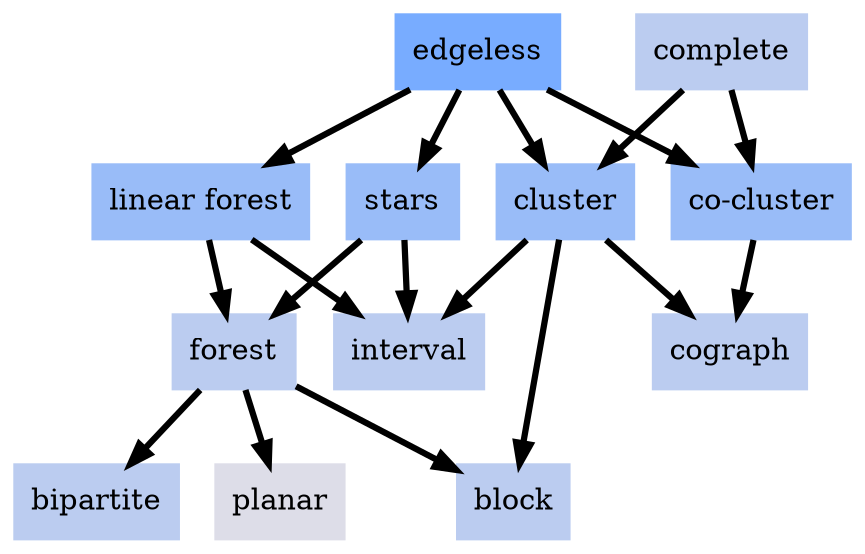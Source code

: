digraph local_LsiBbX {
	node [color=lightblue2 style=filled]
	margin=0.04 size="6,6"
	"n_WAU7vf" [label="cluster" URL="/parameters/html/WAU7vf" color="#99bcf8" shape=box]
	"n_QrxQsH" [label="block" URL="/parameters/html/QrxQsH" color="#bbccf0" shape=box]
	"n_LsiBbX" [label="edgeless" URL="/parameters/html/LsiBbX" color="#78acff" shape=box]
	"n_7HR4uV" [label="co-cluster" URL="/parameters/html/7HR4uV" color="#99bcf8" shape=box]
	"n_JngPPm" [label="forest" URL="/parameters/html/JngPPm" color="#bbccf0" shape=box]
	"n_skQuFN" [label="linear forest" URL="/parameters/html/skQuFN" color="#99bcf8" shape=box]
	"n_p5skoj" [label="interval" URL="/parameters/html/p5skoj" color="#bbccf0" shape=box]
	"n_EhdXNA" [label="complete" URL="/parameters/html/EhdXNA" color="#bbccf0" shape=box]
	"n_10JR3F" [label="stars" URL="/parameters/html/10JR3F" color="#99bcf8" shape=box]
	"n_cLHJkW" [label="bipartite" URL="/parameters/html/cLHJkW" color="#bbccf0" shape=box]
	"n_9Qd0Mx" [label="cograph" URL="/parameters/html/9Qd0Mx" color="#bbccf0" shape=box]
	"n_loZ5LD" [label="planar" URL="/parameters/html/loZ5LD" color="#dddde8" shape=box]
	"n_LsiBbX" -> "n_skQuFN" [label="" decorate=true lblstyle="above, sloped" weight="100" penwidth="3.0"]
	"n_10JR3F" -> "n_p5skoj" [label="" decorate=true lblstyle="above, sloped" weight="100" penwidth="3.0"]
	"n_EhdXNA" -> "n_WAU7vf" [label="" decorate=true lblstyle="above, sloped" weight="100" penwidth="3.0"]
	"n_skQuFN" -> "n_p5skoj" [label="" decorate=true lblstyle="above, sloped" weight="100" penwidth="3.0"]
	"n_LsiBbX" -> "n_WAU7vf" [label="" decorate=true lblstyle="above, sloped" weight="100" penwidth="3.0"]
	"n_JngPPm" -> "n_cLHJkW" [label="" decorate=true lblstyle="above, sloped" weight="100" penwidth="3.0"]
	"n_WAU7vf" -> "n_9Qd0Mx" [label="" decorate=true lblstyle="above, sloped" weight="100" penwidth="3.0"]
	"n_WAU7vf" -> "n_QrxQsH" [label="" decorate=true lblstyle="above, sloped" weight="100" penwidth="3.0"]
	"n_JngPPm" -> "n_QrxQsH" [label="" decorate=true lblstyle="above, sloped" weight="100" penwidth="3.0"]
	"n_10JR3F" -> "n_JngPPm" [label="" decorate=true lblstyle="above, sloped" weight="100" penwidth="3.0"]
	"n_JngPPm" -> "n_loZ5LD" [label="" decorate=true lblstyle="above, sloped" weight="100" penwidth="3.0"]
	"n_EhdXNA" -> "n_7HR4uV" [label="" decorate=true lblstyle="above, sloped" weight="100" penwidth="3.0"]
	"n_LsiBbX" -> "n_10JR3F" [label="" decorate=true lblstyle="above, sloped" weight="100" penwidth="3.0"]
	"n_7HR4uV" -> "n_9Qd0Mx" [label="" decorate=true lblstyle="above, sloped" weight="100" penwidth="3.0"]
	"n_LsiBbX" -> "n_7HR4uV" [label="" decorate=true lblstyle="above, sloped" weight="100" penwidth="3.0"]
	"n_skQuFN" -> "n_JngPPm" [label="" decorate=true lblstyle="above, sloped" weight="100" penwidth="3.0"]
	"n_WAU7vf" -> "n_p5skoj" [label="" decorate=true lblstyle="above, sloped" weight="100" penwidth="3.0"]
}
